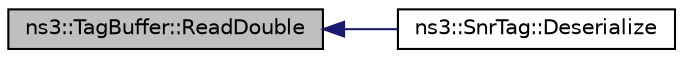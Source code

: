 digraph "ns3::TagBuffer::ReadDouble"
{
  edge [fontname="Helvetica",fontsize="10",labelfontname="Helvetica",labelfontsize="10"];
  node [fontname="Helvetica",fontsize="10",shape=record];
  rankdir="LR";
  Node1 [label="ns3::TagBuffer::ReadDouble",height=0.2,width=0.4,color="black", fillcolor="grey75", style="filled", fontcolor="black"];
  Node1 -> Node2 [dir="back",color="midnightblue",fontsize="10",style="solid"];
  Node2 [label="ns3::SnrTag::Deserialize",height=0.2,width=0.4,color="black", fillcolor="white", style="filled",URL="$d3/d10/classns3_1_1SnrTag.html#ac5306895cd87efb944b4d19426292ed9"];
}
